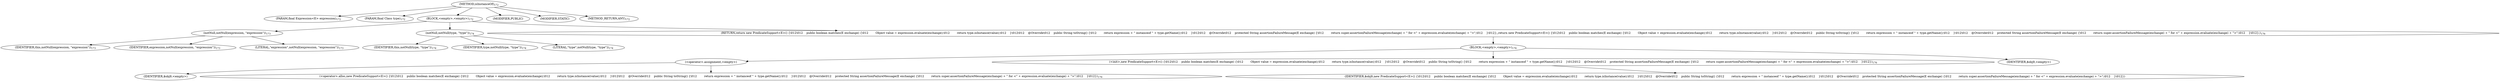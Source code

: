 digraph "isInstanceOf" {  
"208" [label = <(METHOD,isInstanceOf)<SUB>172</SUB>> ]
"209" [label = <(PARAM,final Expression&lt;E&gt; expression)<SUB>172</SUB>> ]
"210" [label = <(PARAM,final Class type)<SUB>172</SUB>> ]
"211" [label = <(BLOCK,&lt;empty&gt;,&lt;empty&gt;)<SUB>172</SUB>> ]
"212" [label = <(notNull,notNull(expression, &quot;expression&quot;))<SUB>173</SUB>> ]
"213" [label = <(IDENTIFIER,this,notNull(expression, &quot;expression&quot;))<SUB>173</SUB>> ]
"214" [label = <(IDENTIFIER,expression,notNull(expression, &quot;expression&quot;))<SUB>173</SUB>> ]
"215" [label = <(LITERAL,&quot;expression&quot;,notNull(expression, &quot;expression&quot;))<SUB>173</SUB>> ]
"216" [label = <(notNull,notNull(type, &quot;type&quot;))<SUB>174</SUB>> ]
"217" [label = <(IDENTIFIER,this,notNull(type, &quot;type&quot;))<SUB>174</SUB>> ]
"218" [label = <(IDENTIFIER,type,notNull(type, &quot;type&quot;))<SUB>174</SUB>> ]
"219" [label = <(LITERAL,&quot;type&quot;,notNull(type, &quot;type&quot;))<SUB>174</SUB>> ]
"220" [label = <(RETURN,return new PredicateSupport&lt;E&gt;() {\012\012    public boolean matches(E exchange) {\012        Object value = expression.evaluate(exchange);\012        return type.isInstance(value);\012    }\012\012    @Override\012    public String toString() {\012        return expression + &quot; instanceof &quot; + type.getName();\012    }\012\012    @Override\012    protected String assertionFailureMessage(E exchange) {\012        return super.assertionFailureMessage(exchange) + &quot; for &lt;&quot; + expression.evaluate(exchange) + &quot;&gt;&quot;;\012    }\012};,return new PredicateSupport&lt;E&gt;() {\012\012    public boolean matches(E exchange) {\012        Object value = expression.evaluate(exchange);\012        return type.isInstance(value);\012    }\012\012    @Override\012    public String toString() {\012        return expression + &quot; instanceof &quot; + type.getName();\012    }\012\012    @Override\012    protected String assertionFailureMessage(E exchange) {\012        return super.assertionFailureMessage(exchange) + &quot; for &lt;&quot; + expression.evaluate(exchange) + &quot;&gt;&quot;;\012    }\012};)<SUB>176</SUB>> ]
"221" [label = <(BLOCK,&lt;empty&gt;,&lt;empty&gt;)<SUB>176</SUB>> ]
"222" [label = <(&lt;operator&gt;.assignment,&lt;empty&gt;)> ]
"223" [label = <(IDENTIFIER,$obj9,&lt;empty&gt;)> ]
"224" [label = <(&lt;operator&gt;.alloc,new PredicateSupport&lt;E&gt;() {\012\012    public boolean matches(E exchange) {\012        Object value = expression.evaluate(exchange);\012        return type.isInstance(value);\012    }\012\012    @Override\012    public String toString() {\012        return expression + &quot; instanceof &quot; + type.getName();\012    }\012\012    @Override\012    protected String assertionFailureMessage(E exchange) {\012        return super.assertionFailureMessage(exchange) + &quot; for &lt;&quot; + expression.evaluate(exchange) + &quot;&gt;&quot;;\012    }\012})<SUB>176</SUB>> ]
"225" [label = <(&lt;init&gt;,new PredicateSupport&lt;E&gt;() {\012\012    public boolean matches(E exchange) {\012        Object value = expression.evaluate(exchange);\012        return type.isInstance(value);\012    }\012\012    @Override\012    public String toString() {\012        return expression + &quot; instanceof &quot; + type.getName();\012    }\012\012    @Override\012    protected String assertionFailureMessage(E exchange) {\012        return super.assertionFailureMessage(exchange) + &quot; for &lt;&quot; + expression.evaluate(exchange) + &quot;&gt;&quot;;\012    }\012})<SUB>176</SUB>> ]
"226" [label = <(IDENTIFIER,$obj9,new PredicateSupport&lt;E&gt;() {\012\012    public boolean matches(E exchange) {\012        Object value = expression.evaluate(exchange);\012        return type.isInstance(value);\012    }\012\012    @Override\012    public String toString() {\012        return expression + &quot; instanceof &quot; + type.getName();\012    }\012\012    @Override\012    protected String assertionFailureMessage(E exchange) {\012        return super.assertionFailureMessage(exchange) + &quot; for &lt;&quot; + expression.evaluate(exchange) + &quot;&gt;&quot;;\012    }\012})> ]
"227" [label = <(IDENTIFIER,$obj9,&lt;empty&gt;)> ]
"228" [label = <(MODIFIER,PUBLIC)> ]
"229" [label = <(MODIFIER,STATIC)> ]
"230" [label = <(METHOD_RETURN,ANY)<SUB>172</SUB>> ]
  "208" -> "209" 
  "208" -> "210" 
  "208" -> "211" 
  "208" -> "228" 
  "208" -> "229" 
  "208" -> "230" 
  "211" -> "212" 
  "211" -> "216" 
  "211" -> "220" 
  "212" -> "213" 
  "212" -> "214" 
  "212" -> "215" 
  "216" -> "217" 
  "216" -> "218" 
  "216" -> "219" 
  "220" -> "221" 
  "221" -> "222" 
  "221" -> "225" 
  "221" -> "227" 
  "222" -> "223" 
  "222" -> "224" 
  "225" -> "226" 
}

